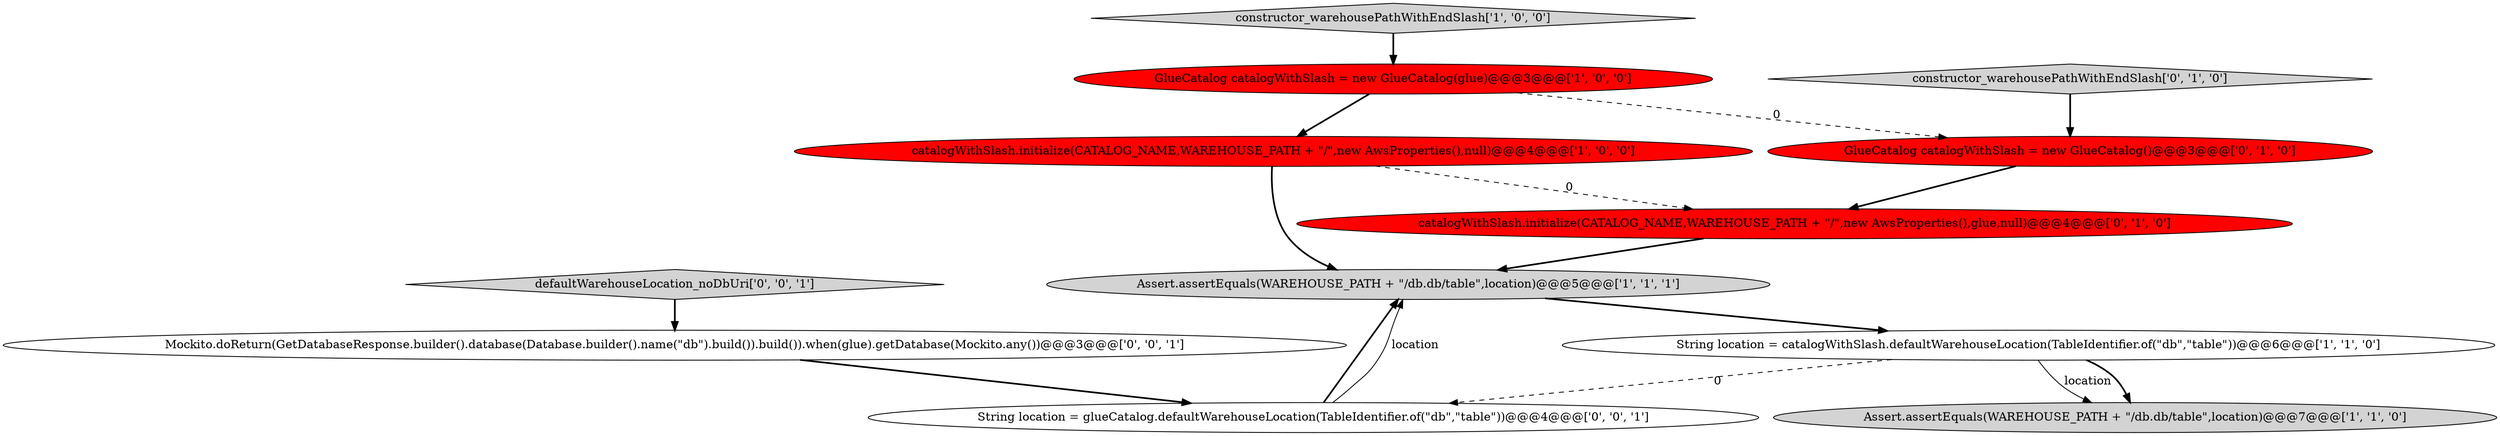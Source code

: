 digraph {
0 [style = filled, label = "Assert.assertEquals(WAREHOUSE_PATH + \"/db.db/table\",location)@@@5@@@['1', '1', '1']", fillcolor = lightgray, shape = ellipse image = "AAA0AAABBB1BBB"];
9 [style = filled, label = "defaultWarehouseLocation_noDbUri['0', '0', '1']", fillcolor = lightgray, shape = diamond image = "AAA0AAABBB3BBB"];
2 [style = filled, label = "catalogWithSlash.initialize(CATALOG_NAME,WAREHOUSE_PATH + \"/\",new AwsProperties(),null)@@@4@@@['1', '0', '0']", fillcolor = red, shape = ellipse image = "AAA1AAABBB1BBB"];
4 [style = filled, label = "Assert.assertEquals(WAREHOUSE_PATH + \"/db.db/table\",location)@@@7@@@['1', '1', '0']", fillcolor = lightgray, shape = ellipse image = "AAA0AAABBB1BBB"];
10 [style = filled, label = "Mockito.doReturn(GetDatabaseResponse.builder().database(Database.builder().name(\"db\").build()).build()).when(glue).getDatabase(Mockito.any())@@@3@@@['0', '0', '1']", fillcolor = white, shape = ellipse image = "AAA0AAABBB3BBB"];
1 [style = filled, label = "constructor_warehousePathWithEndSlash['1', '0', '0']", fillcolor = lightgray, shape = diamond image = "AAA0AAABBB1BBB"];
7 [style = filled, label = "catalogWithSlash.initialize(CATALOG_NAME,WAREHOUSE_PATH + \"/\",new AwsProperties(),glue,null)@@@4@@@['0', '1', '0']", fillcolor = red, shape = ellipse image = "AAA1AAABBB2BBB"];
6 [style = filled, label = "GlueCatalog catalogWithSlash = new GlueCatalog()@@@3@@@['0', '1', '0']", fillcolor = red, shape = ellipse image = "AAA1AAABBB2BBB"];
5 [style = filled, label = "GlueCatalog catalogWithSlash = new GlueCatalog(glue)@@@3@@@['1', '0', '0']", fillcolor = red, shape = ellipse image = "AAA1AAABBB1BBB"];
3 [style = filled, label = "String location = catalogWithSlash.defaultWarehouseLocation(TableIdentifier.of(\"db\",\"table\"))@@@6@@@['1', '1', '0']", fillcolor = white, shape = ellipse image = "AAA0AAABBB1BBB"];
8 [style = filled, label = "constructor_warehousePathWithEndSlash['0', '1', '0']", fillcolor = lightgray, shape = diamond image = "AAA0AAABBB2BBB"];
11 [style = filled, label = "String location = glueCatalog.defaultWarehouseLocation(TableIdentifier.of(\"db\",\"table\"))@@@4@@@['0', '0', '1']", fillcolor = white, shape = ellipse image = "AAA0AAABBB3BBB"];
1->5 [style = bold, label=""];
0->3 [style = bold, label=""];
5->2 [style = bold, label=""];
2->0 [style = bold, label=""];
7->0 [style = bold, label=""];
8->6 [style = bold, label=""];
11->0 [style = bold, label=""];
9->10 [style = bold, label=""];
6->7 [style = bold, label=""];
5->6 [style = dashed, label="0"];
11->0 [style = solid, label="location"];
3->4 [style = solid, label="location"];
2->7 [style = dashed, label="0"];
3->4 [style = bold, label=""];
3->11 [style = dashed, label="0"];
10->11 [style = bold, label=""];
}
